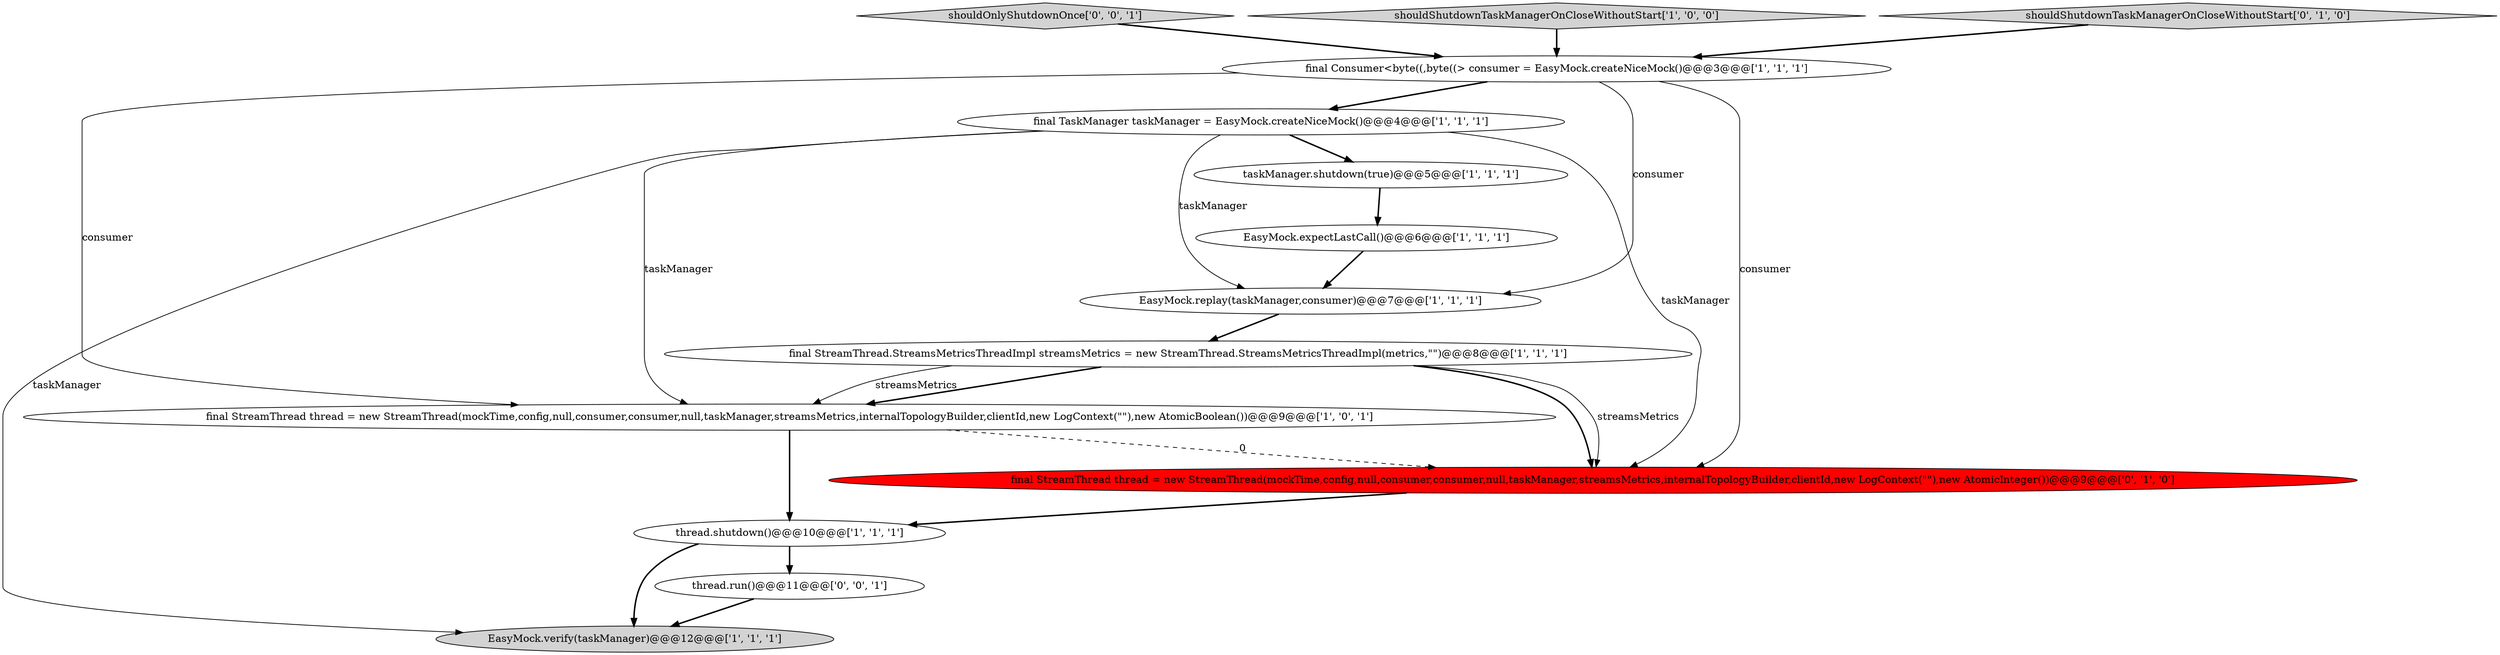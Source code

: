 digraph {
1 [style = filled, label = "final StreamThread thread = new StreamThread(mockTime,config,null,consumer,consumer,null,taskManager,streamsMetrics,internalTopologyBuilder,clientId,new LogContext(\"\"),new AtomicBoolean())@@@9@@@['1', '0', '1']", fillcolor = white, shape = ellipse image = "AAA0AAABBB1BBB"];
0 [style = filled, label = "EasyMock.replay(taskManager,consumer)@@@7@@@['1', '1', '1']", fillcolor = white, shape = ellipse image = "AAA0AAABBB1BBB"];
6 [style = filled, label = "final Consumer<byte((,byte((> consumer = EasyMock.createNiceMock()@@@3@@@['1', '1', '1']", fillcolor = white, shape = ellipse image = "AAA0AAABBB1BBB"];
7 [style = filled, label = "final StreamThread.StreamsMetricsThreadImpl streamsMetrics = new StreamThread.StreamsMetricsThreadImpl(metrics,\"\")@@@8@@@['1', '1', '1']", fillcolor = white, shape = ellipse image = "AAA0AAABBB1BBB"];
12 [style = filled, label = "shouldOnlyShutdownOnce['0', '0', '1']", fillcolor = lightgray, shape = diamond image = "AAA0AAABBB3BBB"];
9 [style = filled, label = "EasyMock.verify(taskManager)@@@12@@@['1', '1', '1']", fillcolor = lightgray, shape = ellipse image = "AAA0AAABBB1BBB"];
4 [style = filled, label = "EasyMock.expectLastCall()@@@6@@@['1', '1', '1']", fillcolor = white, shape = ellipse image = "AAA0AAABBB1BBB"];
3 [style = filled, label = "shouldShutdownTaskManagerOnCloseWithoutStart['1', '0', '0']", fillcolor = lightgray, shape = diamond image = "AAA0AAABBB1BBB"];
11 [style = filled, label = "final StreamThread thread = new StreamThread(mockTime,config,null,consumer,consumer,null,taskManager,streamsMetrics,internalTopologyBuilder,clientId,new LogContext(\"\"),new AtomicInteger())@@@9@@@['0', '1', '0']", fillcolor = red, shape = ellipse image = "AAA1AAABBB2BBB"];
13 [style = filled, label = "thread.run()@@@11@@@['0', '0', '1']", fillcolor = white, shape = ellipse image = "AAA0AAABBB3BBB"];
5 [style = filled, label = "taskManager.shutdown(true)@@@5@@@['1', '1', '1']", fillcolor = white, shape = ellipse image = "AAA0AAABBB1BBB"];
8 [style = filled, label = "final TaskManager taskManager = EasyMock.createNiceMock()@@@4@@@['1', '1', '1']", fillcolor = white, shape = ellipse image = "AAA0AAABBB1BBB"];
2 [style = filled, label = "thread.shutdown()@@@10@@@['1', '1', '1']", fillcolor = white, shape = ellipse image = "AAA0AAABBB1BBB"];
10 [style = filled, label = "shouldShutdownTaskManagerOnCloseWithoutStart['0', '1', '0']", fillcolor = lightgray, shape = diamond image = "AAA0AAABBB2BBB"];
7->11 [style = bold, label=""];
7->1 [style = bold, label=""];
6->0 [style = solid, label="consumer"];
6->1 [style = solid, label="consumer"];
8->1 [style = solid, label="taskManager"];
8->11 [style = solid, label="taskManager"];
8->9 [style = solid, label="taskManager"];
7->11 [style = solid, label="streamsMetrics"];
3->6 [style = bold, label=""];
7->1 [style = solid, label="streamsMetrics"];
2->9 [style = bold, label=""];
8->0 [style = solid, label="taskManager"];
12->6 [style = bold, label=""];
10->6 [style = bold, label=""];
11->2 [style = bold, label=""];
4->0 [style = bold, label=""];
2->13 [style = bold, label=""];
0->7 [style = bold, label=""];
8->5 [style = bold, label=""];
1->11 [style = dashed, label="0"];
5->4 [style = bold, label=""];
6->8 [style = bold, label=""];
1->2 [style = bold, label=""];
13->9 [style = bold, label=""];
6->11 [style = solid, label="consumer"];
}
